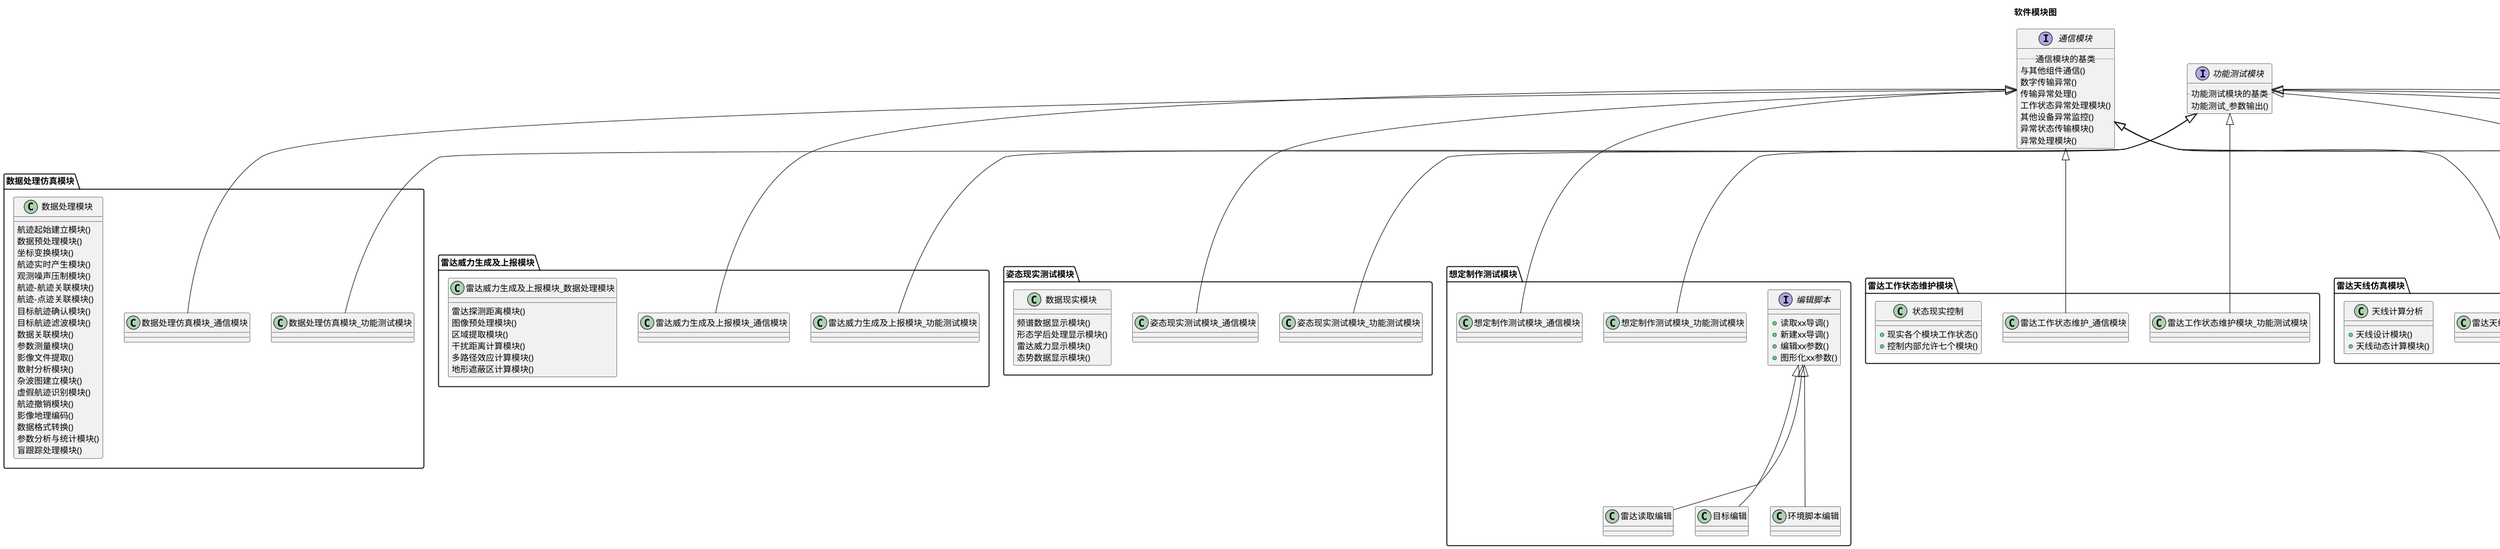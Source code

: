@startuml 软件

title 软件模块图

interface 通信模块{
    .. 通信模块的基类 ..
    与其他组件通信()
    数字传输异常()
    传输异常处理()
    工作状态异常处理模块()
    其他设备异常监控()
    异常状态传输模块()
    异常处理模块()
}

interface 功能测试模块{
    .. 功能测试模块的基类 ..
    功能测试_参数输出()
}

package "想定制作测试模块" {
    interface 编辑脚本{
        +读取xx导调()
        +新建xx导调()
        +编辑xx参数()
        +图形化xx参数()
    }
    class 雷达读取编辑
    class 目标编辑
    class 环境脚本编辑
    class 想定制作测试模块_通信模块
    通信模块 <|-- 想定制作测试模块_通信模块
    class 想定制作测试模块_功能测试模块
    功能测试模块 <|-- 想定制作测试模块_功能测试模块

    编辑脚本 <|-- 雷达读取编辑
    编辑脚本 <|-- 目标编辑
    编辑脚本 <|-- 环境脚本编辑
}

package "雷达工作状态维护模块" {
    class 雷达工作状态维护_通信模块
    通信模块 <|-- 雷达工作状态维护_通信模块
    class 雷达工作状态维护模块_功能测试模块
    功能测试模块 <|-- 雷达工作状态维护模块_功能测试模块

    class 状态现实控制{
        + 现实各个模块工作状态()
        + 控制内部允许七个模块()
    }
}
package "雷达天线仿真模块"{
    class 雷达天线仿真模块_通信模块
    通信模块 <|-- 雷达天线仿真模块_通信模块
    class 雷达天线仿真模块_功能测试模块
    功能测试模块 <|-- 雷达天线仿真模块_功能测试模块

    class 天线计算分析{
        +天线设计模块()
        +天线动态计算模块()
    }
}
package "时序仿真模块"{
    class 时序仿真模块_通信模块
    通信模块 <|-- 时序仿真模块_通信模块
    class 时序仿真模块_功能测试模块
    功能测试模块 <|-- 时序仿真模块_功能测试模块

    class 仿真时间推进模块{
        + 仿真时间计算控制模块()
    }
}
package "基带信号产生模块"{
    class 基带信号产生模块_通信模块
    通信模块 <|-- 基带信号产生模块_通信模块
    class 基带信号产生模块_功能测试模块
    功能测试模块 <|-- 基带信号产生模块_功能测试模块

    class 信号产生模块{
        噪声模型仿真模块()
        噪声生成模块()
        目标运动模型生成模块()
        单点目标生成模块()
        多点目标生成模块()
        海杂波生成模块()
        地面杂波生成模块()
        云雨杂波生成模块()
        无源箔条干扰信号模块()
        无源反射器干扰信号模块()
        吸收性无源干扰信号模块()
        有源噪声干扰信号模块()
        有源压制性干扰信号模块()
        多线程控制模块()
        信号合成模块()
    }
}

package "信号处理仿真模块"{
    class 信号处理仿真模块_通信模块
    通信模块 <|-- 信号处理仿真模块_通信模块
    class 信号处理仿真模块_功能测试模块
    功能测试模块 <|-- 信号处理仿真模块_功能测试模块

    class 信号处理模块{
        数字脉冲压缩模块()
        数字动目标参数测量模块()
        数字动目标显示模块()
        自适应动目标显示()
        背景噪声参数估计模块()
        背景噪声模型估计模块()
        恒虚警检测门限生成模块()
        动目标跟踪模块()
        动目标检测模块()
        超低旁瓣模块()
        旁瓣对消模块()
        自适应对消模块()
        旁瓣消隐模块()
        地面杂波检测模块()
        海杂波检测模块()
        云雨杂波检测模块()
        目标点迹信粗估计模块()
        目标点迹-点迹关联模块()
        目标点迹合并处理模块()
        数据关联模块()
        参数测量模块()
        数据打包模块()
    }
}

package "数据处理仿真模块"{
    class 数据处理仿真模块_通信模块
    通信模块 <|-- 数据处理仿真模块_通信模块
    class 数据处理仿真模块_功能测试模块
    功能测试模块 <|-- 数据处理仿真模块_功能测试模块

    class 数据处理模块{
        航迹起始建立模块()
        数据预处理模块()
        坐标变换模块()
        航迹实时产生模块()
        观测噪声压制模块()
        航迹-航迹关联模块()
        航迹-点迹关联模块()
        目标航迹确认模块()
        目标航迹滤波模块()
        数据关联模块()
        参数测量模块()
        影像文件提取()
        散射分析模块()
        杂波图建立模块()
        虚假航迹识别模块()
        航迹撤销模块()
        影像地理编码()
        数据格式转换()
        参数分析与统计模块()
        盲跟踪处理模块()
    }
}

package "雷达威力生成及上报模块"{
    class 雷达威力生成及上报模块_通信模块
    通信模块 <|-- 雷达威力生成及上报模块_通信模块
    class 雷达威力生成及上报模块_功能测试模块
    功能测试模块 <|-- 雷达威力生成及上报模块_功能测试模块

    class 雷达威力生成及上报模块_数据处理模块{
        雷达探测距离模块()
        图像预处理模块()
        区域提取模块()
        干扰距离计算模块()
        多路径效应计算模块()
        地形遮蔽区计算模块()
    }
}

package "姿态现实测试模块"{
    class 姿态现实测试模块_通信模块
    通信模块 <|-- 姿态现实测试模块_通信模块
    class 姿态现实测试模块_功能测试模块
    功能测试模块 <|-- 姿态现实测试模块_功能测试模块

    class 数据现实模块{
        频谱数据显示模块()
        形态学后处理显示模块()
        雷达威力显示模块()
        态势数据显示模块()
    }
}


@enduml

